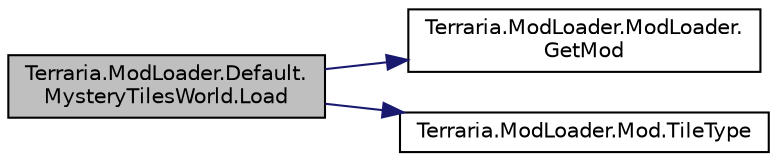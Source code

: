 digraph "Terraria.ModLoader.Default.MysteryTilesWorld.Load"
{
  edge [fontname="Helvetica",fontsize="10",labelfontname="Helvetica",labelfontsize="10"];
  node [fontname="Helvetica",fontsize="10",shape=record];
  rankdir="LR";
  Node6 [label="Terraria.ModLoader.Default.\lMysteryTilesWorld.Load",height=0.2,width=0.4,color="black", fillcolor="grey75", style="filled", fontcolor="black"];
  Node6 -> Node7 [color="midnightblue",fontsize="10",style="solid",fontname="Helvetica"];
  Node7 [label="Terraria.ModLoader.ModLoader.\lGetMod",height=0.2,width=0.4,color="black", fillcolor="white", style="filled",URL="$class_terraria_1_1_mod_loader_1_1_mod_loader.html#aed988cac63e90351b6ed0bd72495f3af",tooltip="Gets the instance of the Mod with the specified name. "];
  Node6 -> Node8 [color="midnightblue",fontsize="10",style="solid",fontname="Helvetica"];
  Node8 [label="Terraria.ModLoader.Mod.TileType",height=0.2,width=0.4,color="black", fillcolor="white", style="filled",URL="$class_terraria_1_1_mod_loader_1_1_mod.html#a5d371832fbdd332b57deb42f062f7be0",tooltip="Gets the type of the ModTile of this mod with the given name. Returns 0 if no ModTile with the given ..."];
}
